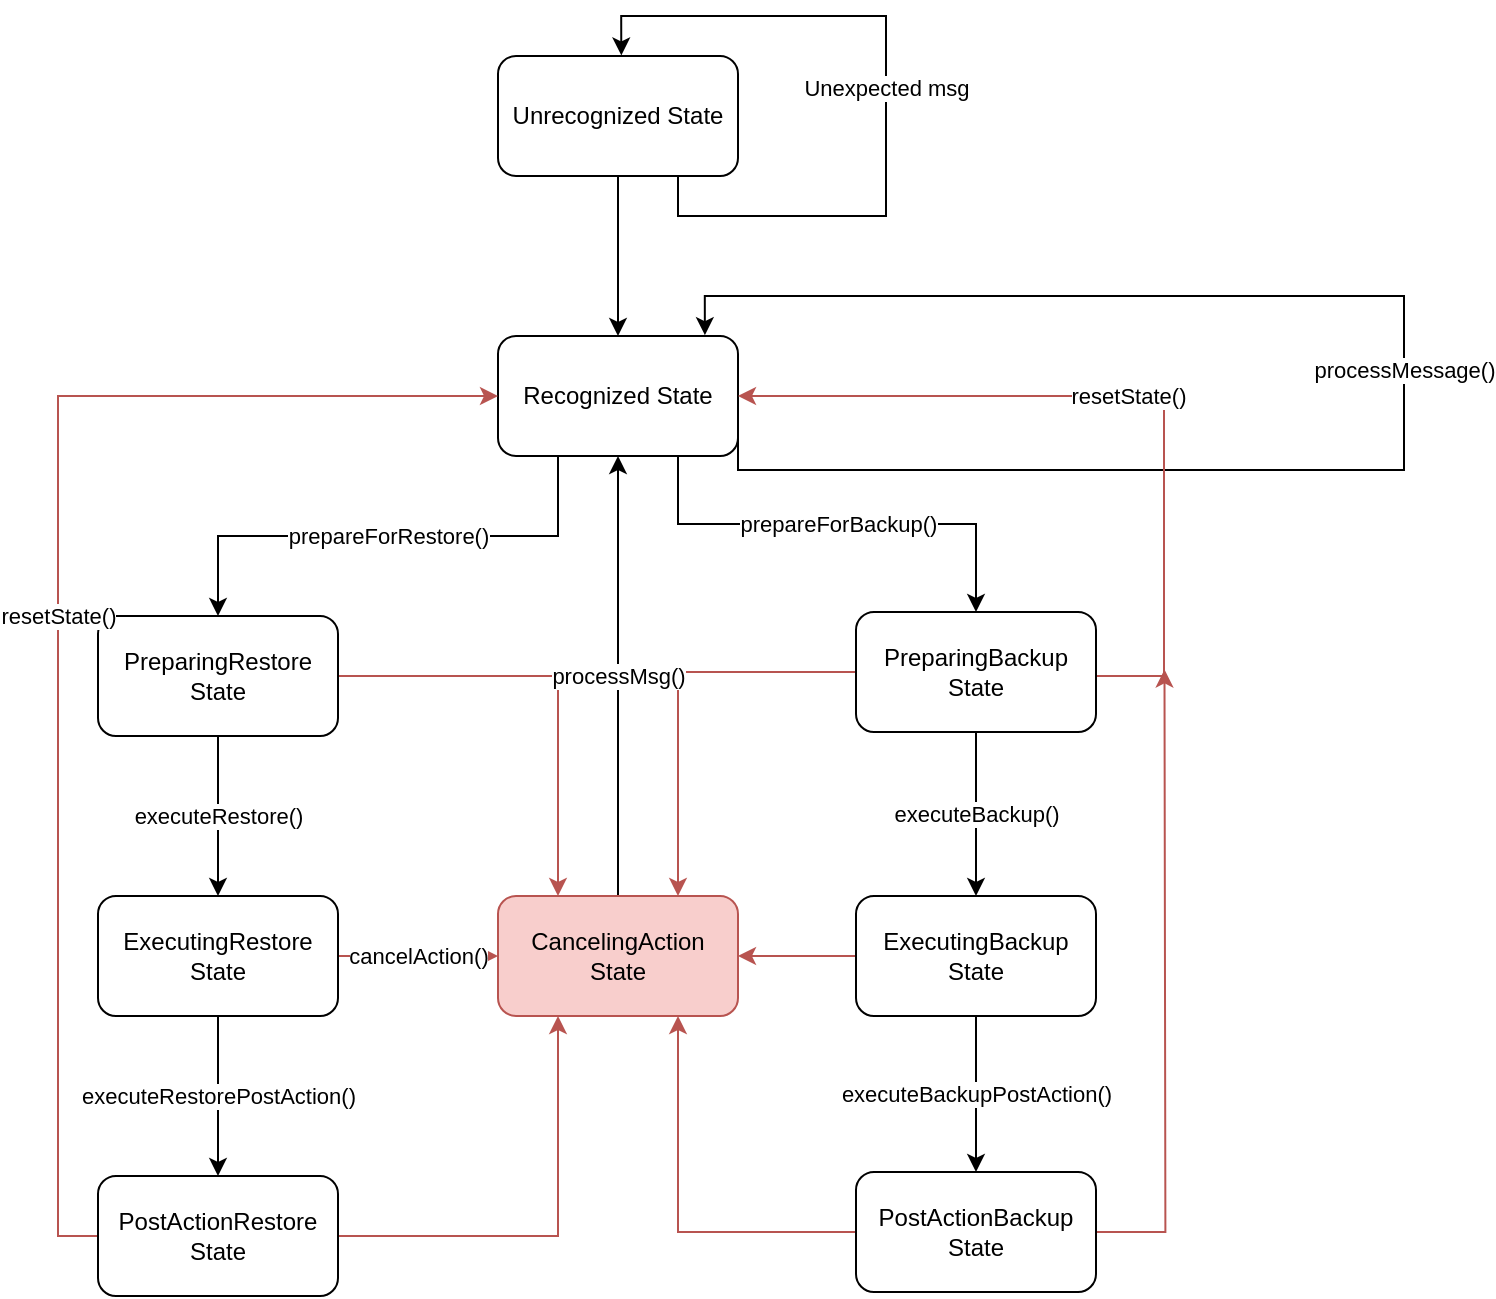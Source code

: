 <mxfile version="15.7.3" type="github">
  <diagram id="LZaC-wfwe0cI1teCQuNv" name="Page-1">
    <mxGraphModel dx="1277" dy="462" grid="0" gridSize="10" guides="1" tooltips="1" connect="1" arrows="1" fold="1" page="0" pageScale="1" pageWidth="827" pageHeight="1169" math="0" shadow="0">
      <root>
        <mxCell id="0" />
        <mxCell id="1" parent="0" />
        <mxCell id="OC7pee70IAStsnAfmf-x-3" value="" style="edgeStyle=orthogonalEdgeStyle;rounded=0;orthogonalLoop=1;jettySize=auto;html=1;" edge="1" parent="1" source="OC7pee70IAStsnAfmf-x-1" target="OC7pee70IAStsnAfmf-x-2">
          <mxGeometry relative="1" as="geometry" />
        </mxCell>
        <mxCell id="OC7pee70IAStsnAfmf-x-4" value="Unexpected msg" style="edgeStyle=orthogonalEdgeStyle;rounded=0;orthogonalLoop=1;jettySize=auto;html=1;exitX=0.75;exitY=1;exitDx=0;exitDy=0;" edge="1" parent="1" source="OC7pee70IAStsnAfmf-x-1">
          <mxGeometry relative="1" as="geometry">
            <mxPoint x="240.647" y="156.702" as="targetPoint" />
            <Array as="points">
              <mxPoint x="269" y="237" />
              <mxPoint x="373" y="237" />
              <mxPoint x="373" y="137" />
              <mxPoint x="241" y="137" />
            </Array>
          </mxGeometry>
        </mxCell>
        <mxCell id="OC7pee70IAStsnAfmf-x-1" value="Unrecognized State" style="rounded=1;whiteSpace=wrap;html=1;" vertex="1" parent="1">
          <mxGeometry x="179" y="157" width="120" height="60" as="geometry" />
        </mxCell>
        <mxCell id="OC7pee70IAStsnAfmf-x-5" value="processMessage()" style="edgeStyle=orthogonalEdgeStyle;rounded=0;orthogonalLoop=1;jettySize=auto;html=1;exitX=1;exitY=0.75;exitDx=0;exitDy=0;entryX=0.862;entryY=-0.007;entryDx=0;entryDy=0;entryPerimeter=0;" edge="1" parent="1" source="OC7pee70IAStsnAfmf-x-2" target="OC7pee70IAStsnAfmf-x-2">
          <mxGeometry relative="1" as="geometry">
            <mxPoint x="284" y="291" as="targetPoint" />
            <Array as="points">
              <mxPoint x="299" y="364" />
              <mxPoint x="632" y="364" />
              <mxPoint x="632" y="277" />
              <mxPoint x="282" y="277" />
            </Array>
          </mxGeometry>
        </mxCell>
        <mxCell id="OC7pee70IAStsnAfmf-x-8" value="prepareForBackup()" style="edgeStyle=orthogonalEdgeStyle;rounded=0;orthogonalLoop=1;jettySize=auto;html=1;exitX=0.75;exitY=1;exitDx=0;exitDy=0;" edge="1" parent="1" source="OC7pee70IAStsnAfmf-x-2" target="OC7pee70IAStsnAfmf-x-7">
          <mxGeometry relative="1" as="geometry">
            <Array as="points">
              <mxPoint x="269" y="391" />
              <mxPoint x="418" y="391" />
            </Array>
          </mxGeometry>
        </mxCell>
        <mxCell id="OC7pee70IAStsnAfmf-x-11" value="prepareForRestore()" style="edgeStyle=orthogonalEdgeStyle;rounded=0;orthogonalLoop=1;jettySize=auto;html=1;exitX=0.25;exitY=1;exitDx=0;exitDy=0;entryX=0.5;entryY=0;entryDx=0;entryDy=0;" edge="1" parent="1" source="OC7pee70IAStsnAfmf-x-2" target="OC7pee70IAStsnAfmf-x-9">
          <mxGeometry relative="1" as="geometry">
            <Array as="points">
              <mxPoint x="209" y="397" />
              <mxPoint x="39" y="397" />
            </Array>
          </mxGeometry>
        </mxCell>
        <mxCell id="OC7pee70IAStsnAfmf-x-2" value="Recognized State" style="rounded=1;whiteSpace=wrap;html=1;" vertex="1" parent="1">
          <mxGeometry x="179" y="297" width="120" height="60" as="geometry" />
        </mxCell>
        <mxCell id="OC7pee70IAStsnAfmf-x-12" value="resetState()" style="edgeStyle=orthogonalEdgeStyle;rounded=0;orthogonalLoop=1;jettySize=auto;html=1;exitX=1;exitY=0.5;exitDx=0;exitDy=0;entryX=1;entryY=0.5;entryDx=0;entryDy=0;fillColor=#f8cecc;strokeColor=#b85450;" edge="1" parent="1" source="OC7pee70IAStsnAfmf-x-7" target="OC7pee70IAStsnAfmf-x-2">
          <mxGeometry relative="1" as="geometry">
            <Array as="points">
              <mxPoint x="478" y="467" />
              <mxPoint x="512" y="467" />
              <mxPoint x="512" y="327" />
            </Array>
          </mxGeometry>
        </mxCell>
        <mxCell id="OC7pee70IAStsnAfmf-x-14" value="executeBackup()" style="edgeStyle=orthogonalEdgeStyle;rounded=0;orthogonalLoop=1;jettySize=auto;html=1;" edge="1" parent="1" source="OC7pee70IAStsnAfmf-x-7" target="OC7pee70IAStsnAfmf-x-13">
          <mxGeometry relative="1" as="geometry" />
        </mxCell>
        <mxCell id="OC7pee70IAStsnAfmf-x-31" style="edgeStyle=orthogonalEdgeStyle;rounded=0;orthogonalLoop=1;jettySize=auto;html=1;exitX=0;exitY=0.5;exitDx=0;exitDy=0;entryX=0.75;entryY=0;entryDx=0;entryDy=0;fillColor=#f8cecc;strokeColor=#b85450;" edge="1" parent="1" source="OC7pee70IAStsnAfmf-x-7" target="OC7pee70IAStsnAfmf-x-27">
          <mxGeometry relative="1" as="geometry" />
        </mxCell>
        <mxCell id="OC7pee70IAStsnAfmf-x-7" value="PreparingBackup State" style="rounded=1;whiteSpace=wrap;html=1;" vertex="1" parent="1">
          <mxGeometry x="358" y="435" width="120" height="60" as="geometry" />
        </mxCell>
        <mxCell id="OC7pee70IAStsnAfmf-x-16" value="executeRestore()" style="edgeStyle=orthogonalEdgeStyle;rounded=0;orthogonalLoop=1;jettySize=auto;html=1;" edge="1" parent="1" source="OC7pee70IAStsnAfmf-x-9" target="OC7pee70IAStsnAfmf-x-15">
          <mxGeometry relative="1" as="geometry" />
        </mxCell>
        <mxCell id="OC7pee70IAStsnAfmf-x-30" style="edgeStyle=orthogonalEdgeStyle;rounded=0;orthogonalLoop=1;jettySize=auto;html=1;exitX=1;exitY=0.5;exitDx=0;exitDy=0;entryX=0.25;entryY=0;entryDx=0;entryDy=0;fillColor=#f8cecc;strokeColor=#b85450;" edge="1" parent="1" source="OC7pee70IAStsnAfmf-x-9" target="OC7pee70IAStsnAfmf-x-27">
          <mxGeometry relative="1" as="geometry" />
        </mxCell>
        <mxCell id="OC7pee70IAStsnAfmf-x-9" value="PreparingRestore State" style="rounded=1;whiteSpace=wrap;html=1;" vertex="1" parent="1">
          <mxGeometry x="-21" y="437" width="120" height="60" as="geometry" />
        </mxCell>
        <mxCell id="OC7pee70IAStsnAfmf-x-18" value="executeBackupPostAction()" style="edgeStyle=orthogonalEdgeStyle;rounded=0;orthogonalLoop=1;jettySize=auto;html=1;" edge="1" parent="1" source="OC7pee70IAStsnAfmf-x-13" target="OC7pee70IAStsnAfmf-x-17">
          <mxGeometry relative="1" as="geometry" />
        </mxCell>
        <mxCell id="OC7pee70IAStsnAfmf-x-32" style="edgeStyle=orthogonalEdgeStyle;rounded=0;orthogonalLoop=1;jettySize=auto;html=1;exitX=0;exitY=0.5;exitDx=0;exitDy=0;entryX=1;entryY=0.5;entryDx=0;entryDy=0;fillColor=#f8cecc;strokeColor=#b85450;" edge="1" parent="1" source="OC7pee70IAStsnAfmf-x-13" target="OC7pee70IAStsnAfmf-x-27">
          <mxGeometry relative="1" as="geometry" />
        </mxCell>
        <mxCell id="OC7pee70IAStsnAfmf-x-13" value="ExecutingBackup State" style="rounded=1;whiteSpace=wrap;html=1;" vertex="1" parent="1">
          <mxGeometry x="358" y="577" width="120" height="60" as="geometry" />
        </mxCell>
        <mxCell id="OC7pee70IAStsnAfmf-x-20" value="executeRestorePostAction()" style="edgeStyle=orthogonalEdgeStyle;rounded=0;orthogonalLoop=1;jettySize=auto;html=1;" edge="1" parent="1" source="OC7pee70IAStsnAfmf-x-15" target="OC7pee70IAStsnAfmf-x-19">
          <mxGeometry relative="1" as="geometry" />
        </mxCell>
        <mxCell id="OC7pee70IAStsnAfmf-x-28" value="cancelAction()" style="edgeStyle=orthogonalEdgeStyle;rounded=0;orthogonalLoop=1;jettySize=auto;html=1;exitX=1;exitY=0.5;exitDx=0;exitDy=0;entryX=0;entryY=0.5;entryDx=0;entryDy=0;fillColor=#f8cecc;strokeColor=#b85450;" edge="1" parent="1" source="OC7pee70IAStsnAfmf-x-15" target="OC7pee70IAStsnAfmf-x-27">
          <mxGeometry relative="1" as="geometry" />
        </mxCell>
        <mxCell id="OC7pee70IAStsnAfmf-x-15" value="ExecutingRestore State" style="rounded=1;whiteSpace=wrap;html=1;" vertex="1" parent="1">
          <mxGeometry x="-21" y="577" width="120" height="60" as="geometry" />
        </mxCell>
        <mxCell id="OC7pee70IAStsnAfmf-x-21" style="edgeStyle=orthogonalEdgeStyle;rounded=0;orthogonalLoop=1;jettySize=auto;html=1;exitX=1;exitY=0.5;exitDx=0;exitDy=0;fillColor=#f8cecc;strokeColor=#b85450;" edge="1" parent="1" source="OC7pee70IAStsnAfmf-x-17">
          <mxGeometry relative="1" as="geometry">
            <mxPoint x="512.247" y="463.739" as="targetPoint" />
          </mxGeometry>
        </mxCell>
        <mxCell id="OC7pee70IAStsnAfmf-x-33" style="edgeStyle=orthogonalEdgeStyle;rounded=0;orthogonalLoop=1;jettySize=auto;html=1;exitX=0;exitY=0.5;exitDx=0;exitDy=0;entryX=0.75;entryY=1;entryDx=0;entryDy=0;fillColor=#f8cecc;strokeColor=#b85450;" edge="1" parent="1" source="OC7pee70IAStsnAfmf-x-17" target="OC7pee70IAStsnAfmf-x-27">
          <mxGeometry relative="1" as="geometry" />
        </mxCell>
        <mxCell id="OC7pee70IAStsnAfmf-x-17" value="PostActionBackup State" style="rounded=1;whiteSpace=wrap;html=1;" vertex="1" parent="1">
          <mxGeometry x="358" y="715" width="120" height="60" as="geometry" />
        </mxCell>
        <mxCell id="OC7pee70IAStsnAfmf-x-26" value="resetState()" style="edgeStyle=orthogonalEdgeStyle;rounded=0;orthogonalLoop=1;jettySize=auto;html=1;exitX=0;exitY=0.5;exitDx=0;exitDy=0;entryX=0;entryY=0.5;entryDx=0;entryDy=0;fillColor=#f8cecc;strokeColor=#b85450;" edge="1" parent="1" source="OC7pee70IAStsnAfmf-x-19" target="OC7pee70IAStsnAfmf-x-2">
          <mxGeometry relative="1" as="geometry" />
        </mxCell>
        <mxCell id="OC7pee70IAStsnAfmf-x-29" style="edgeStyle=orthogonalEdgeStyle;rounded=0;orthogonalLoop=1;jettySize=auto;html=1;exitX=1;exitY=0.5;exitDx=0;exitDy=0;entryX=0.25;entryY=1;entryDx=0;entryDy=0;fillColor=#f8cecc;strokeColor=#b85450;" edge="1" parent="1" source="OC7pee70IAStsnAfmf-x-19" target="OC7pee70IAStsnAfmf-x-27">
          <mxGeometry relative="1" as="geometry" />
        </mxCell>
        <mxCell id="OC7pee70IAStsnAfmf-x-19" value="PostActionRestore State" style="rounded=1;whiteSpace=wrap;html=1;" vertex="1" parent="1">
          <mxGeometry x="-21" y="717" width="120" height="60" as="geometry" />
        </mxCell>
        <mxCell id="OC7pee70IAStsnAfmf-x-34" value="processMsg()" style="edgeStyle=orthogonalEdgeStyle;rounded=0;orthogonalLoop=1;jettySize=auto;html=1;exitX=0.5;exitY=0;exitDx=0;exitDy=0;" edge="1" parent="1" source="OC7pee70IAStsnAfmf-x-27" target="OC7pee70IAStsnAfmf-x-2">
          <mxGeometry relative="1" as="geometry" />
        </mxCell>
        <mxCell id="OC7pee70IAStsnAfmf-x-27" value="CancelingAction State" style="rounded=1;whiteSpace=wrap;html=1;fillColor=#f8cecc;strokeColor=#b85450;" vertex="1" parent="1">
          <mxGeometry x="179" y="577" width="120" height="60" as="geometry" />
        </mxCell>
      </root>
    </mxGraphModel>
  </diagram>
</mxfile>
